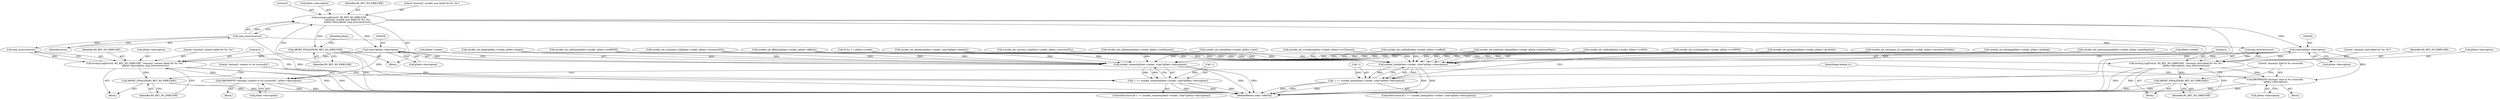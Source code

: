 digraph "1_rsyslog_062d0c671a29f7c6f7dff4a2f1f35df375bbb30b_0@pointer" {
"1000141" [label="(Call,errmsg.LogError(0, RS_RET_NO_ERRCODE,\n                        \"omzmq3: zsocket_new failed for %s: %s\",\n                        pData->description, zmq_strerror(errno)))"];
"1000148" [label="(Call,zmq_strerror(errno))"];
"1000150" [label="(Call,ABORT_FINALIZE(RS_RET_NO_ERRCODE))"];
"1000409" [label="(Call,errmsg.LogError(0, RS_RET_NO_ERRCODE, \"omzmq3: bind failed for %s: %s\",\n                             pData->description, zmq_strerror(errno)))"];
"1000418" [label="(Call,ABORT_FINALIZE(RS_RET_NO_ERRCODE))"];
"1000420" [label="(Call,DBGPRINTF(\"omzmq3: bind to %s successful\n\",pData->description))"];
"1000441" [label="(Call,errmsg.LogError(0, RS_RET_NO_ERRCODE, \"omzmq3: connect failed for %s: %s\", \n                             pData->description, zmq_strerror(errno)))"];
"1000450" [label="(Call,ABORT_FINALIZE(RS_RET_NO_ERRCODE))"];
"1000452" [label="(Call,DBGPRINTF(\"omzmq3: connect to %s successful\", pData->description))"];
"1000403" [label="(Call,(char*)pData->description)"];
"1000399" [label="(Call,zsocket_bind(pData->socket, (char*)pData->description))"];
"1000396" [label="(Call,-1 == zsocket_bind(pData->socket, (char*)pData->description))"];
"1000435" [label="(Call,(char*)pData->description)"];
"1000431" [label="(Call,zsocket_connect(pData->socket, (char*)pData->description))"];
"1000428" [label="(Call,-1 == zsocket_connect(pData->socket, (char*)pData->description))"];
"1000396" [label="(Call,-1 == zsocket_bind(pData->socket, (char*)pData->description))"];
"1000381" [label="(Call,zsocket_set_sndhwm(pData->socket, pData->sndHWM))"];
"1000154" [label="(Identifier,pData)"];
"1000228" [label="(Call,zsocket_set_sndtimeo(pData->socket, pData->sndTimeout))"];
"1000141" [label="(Call,errmsg.LogError(0, RS_RET_NO_ERRCODE,\n                        \"omzmq3: zsocket_new failed for %s: %s\",\n                        pData->description, zmq_strerror(errno)))"];
"1000142" [label="(Literal,0)"];
"1000409" [label="(Call,errmsg.LogError(0, RS_RET_NO_ERRCODE, \"omzmq3: bind failed for %s: %s\",\n                             pData->description, zmq_strerror(errno)))"];
"1000457" [label="(JumpTarget,finalize_it:)"];
"1000445" [label="(Call,pData->description)"];
"1000140" [label="(Block,)"];
"1000452" [label="(Call,DBGPRINTF(\"omzmq3: connect to %s successful\", pData->description))"];
"1000200" [label="(Call,zsocket_set_linger(pData->socket, pData->linger))"];
"1000353" [label="(Call,zsocket_set_affinity(pData->socket, pData->affinity))"];
"1000443" [label="(Identifier,RS_RET_NO_ERRCODE)"];
"1000412" [label="(Literal,\"omzmq3: bind failed for %s: %s\")"];
"1000408" [label="(Block,)"];
"1000156" [label="(Call,zsocket_set_identity(pData->socket, (char*)pData->identity))"];
"1000242" [label="(Call,zsocket_set_rcvtimeo(pData->socket, pData->rcvTimeout))"];
"1000426" [label="(Block,)"];
"1000405" [label="(Call,pData->description)"];
"1000186" [label="(Call,zsocket_set_sndbuf(pData->socket, pData->rcvBuf))"];
"1000400" [label="(Call,pData->socket)"];
"1000312" [label="(Call,zsocket_set_reconnect_ivl(pData->socket, pData->reconnectIVL))"];
"1000135" [label="(Call,NULL == pData->socket)"];
"1000284" [label="(Call,zsocket_set_recovery_ivl(pData->socket, pData->recoveryIVL))"];
"1000395" [label="(ControlStructure,if(-1 == zsocket_bind(pData->socket, (char*)pData->description)))"];
"1000270" [label="(Call,zsocket_set_rate(pData->socket, pData->rate))"];
"1000422" [label="(Call,pData->description)"];
"1000150" [label="(Call,ABORT_FINALIZE(RS_RET_NO_ERRCODE))"];
"1000172" [label="(Call,zsocket_set_sndbuf(pData->socket, pData->sndBuf))"];
"1000440" [label="(Block,)"];
"1000151" [label="(Identifier,RS_RET_NO_ERRCODE)"];
"1000411" [label="(Identifier,RS_RET_NO_ERRCODE)"];
"1000421" [label="(Literal,\"omzmq3: bind to %s successful\n\")"];
"1000397" [label="(Call,-1)"];
"1000442" [label="(Literal,0)"];
"1000394" [label="(Block,)"];
"1000413" [label="(Call,pData->description)"];
"1000145" [label="(Call,pData->description)"];
"1000149" [label="(Identifier,errno)"];
"1000298" [label="(Call,zsocket_set_multicast_hops(pData->socket, pData->multicastHops))"];
"1000367" [label="(Call,zsocket_set_rcvhwm(pData->socket, pData->rcvHWM))"];
"1000340" [label="(Call,zsocket_set_ipv4only(pData->socket, pData->ipv4Only))"];
"1000450" [label="(Call,ABORT_FINALIZE(RS_RET_NO_ERRCODE))"];
"1000448" [label="(Call,zmq_strerror(errno))"];
"1000326" [label="(Call,zsocket_set_reconnect_ivl_max(pData->socket, pData->reconnectIVLMax))"];
"1000431" [label="(Call,zsocket_connect(pData->socket, (char*)pData->description))"];
"1000429" [label="(Call,-1)"];
"1000427" [label="(ControlStructure,if(-1 == zsocket_connect(pData->socket, (char*)pData->description)))"];
"1000437" [label="(Call,pData->description)"];
"1000214" [label="(Call,zsocket_set_backlog(pData->socket, pData->backlog))"];
"1000420" [label="(Call,DBGPRINTF(\"omzmq3: bind to %s successful\n\",pData->description))"];
"1000148" [label="(Call,zmq_strerror(errno))"];
"1000419" [label="(Identifier,RS_RET_NO_ERRCODE)"];
"1000453" [label="(Literal,\"omzmq3: connect to %s successful\")"];
"1000403" [label="(Call,(char*)pData->description)"];
"1000410" [label="(Literal,0)"];
"1000444" [label="(Literal,\"omzmq3: connect failed for %s: %s\")"];
"1000256" [label="(Call,zsocket_set_maxmsgsize(pData->socket, pData->maxMsgSize))"];
"1000143" [label="(Identifier,RS_RET_NO_ERRCODE)"];
"1000459" [label="(MethodReturn,static rsRetVal)"];
"1000451" [label="(Identifier,RS_RET_NO_ERRCODE)"];
"1000454" [label="(Call,pData->description)"];
"1000432" [label="(Call,pData->socket)"];
"1000435" [label="(Call,(char*)pData->description)"];
"1000416" [label="(Call,zmq_strerror(errno))"];
"1000428" [label="(Call,-1 == zsocket_connect(pData->socket, (char*)pData->description))"];
"1000418" [label="(Call,ABORT_FINALIZE(RS_RET_NO_ERRCODE))"];
"1000399" [label="(Call,zsocket_bind(pData->socket, (char*)pData->description))"];
"1000441" [label="(Call,errmsg.LogError(0, RS_RET_NO_ERRCODE, \"omzmq3: connect failed for %s: %s\", \n                             pData->description, zmq_strerror(errno)))"];
"1000144" [label="(Literal,\"omzmq3: zsocket_new failed for %s: %s\")"];
"1000141" -> "1000140"  [label="AST: "];
"1000141" -> "1000148"  [label="CFG: "];
"1000142" -> "1000141"  [label="AST: "];
"1000143" -> "1000141"  [label="AST: "];
"1000144" -> "1000141"  [label="AST: "];
"1000145" -> "1000141"  [label="AST: "];
"1000148" -> "1000141"  [label="AST: "];
"1000151" -> "1000141"  [label="CFG: "];
"1000141" -> "1000459"  [label="DDG: "];
"1000141" -> "1000459"  [label="DDG: "];
"1000148" -> "1000141"  [label="DDG: "];
"1000141" -> "1000150"  [label="DDG: "];
"1000141" -> "1000403"  [label="DDG: "];
"1000141" -> "1000435"  [label="DDG: "];
"1000148" -> "1000149"  [label="CFG: "];
"1000149" -> "1000148"  [label="AST: "];
"1000148" -> "1000459"  [label="DDG: "];
"1000148" -> "1000416"  [label="DDG: "];
"1000148" -> "1000448"  [label="DDG: "];
"1000150" -> "1000140"  [label="AST: "];
"1000150" -> "1000151"  [label="CFG: "];
"1000151" -> "1000150"  [label="AST: "];
"1000154" -> "1000150"  [label="CFG: "];
"1000150" -> "1000459"  [label="DDG: "];
"1000150" -> "1000459"  [label="DDG: "];
"1000150" -> "1000409"  [label="DDG: "];
"1000150" -> "1000441"  [label="DDG: "];
"1000409" -> "1000408"  [label="AST: "];
"1000409" -> "1000416"  [label="CFG: "];
"1000410" -> "1000409"  [label="AST: "];
"1000411" -> "1000409"  [label="AST: "];
"1000412" -> "1000409"  [label="AST: "];
"1000413" -> "1000409"  [label="AST: "];
"1000416" -> "1000409"  [label="AST: "];
"1000419" -> "1000409"  [label="CFG: "];
"1000409" -> "1000459"  [label="DDG: "];
"1000409" -> "1000459"  [label="DDG: "];
"1000403" -> "1000409"  [label="DDG: "];
"1000416" -> "1000409"  [label="DDG: "];
"1000409" -> "1000418"  [label="DDG: "];
"1000409" -> "1000420"  [label="DDG: "];
"1000418" -> "1000408"  [label="AST: "];
"1000418" -> "1000419"  [label="CFG: "];
"1000419" -> "1000418"  [label="AST: "];
"1000421" -> "1000418"  [label="CFG: "];
"1000418" -> "1000459"  [label="DDG: "];
"1000418" -> "1000459"  [label="DDG: "];
"1000420" -> "1000394"  [label="AST: "];
"1000420" -> "1000422"  [label="CFG: "];
"1000421" -> "1000420"  [label="AST: "];
"1000422" -> "1000420"  [label="AST: "];
"1000457" -> "1000420"  [label="CFG: "];
"1000420" -> "1000459"  [label="DDG: "];
"1000420" -> "1000459"  [label="DDG: "];
"1000403" -> "1000420"  [label="DDG: "];
"1000441" -> "1000440"  [label="AST: "];
"1000441" -> "1000448"  [label="CFG: "];
"1000442" -> "1000441"  [label="AST: "];
"1000443" -> "1000441"  [label="AST: "];
"1000444" -> "1000441"  [label="AST: "];
"1000445" -> "1000441"  [label="AST: "];
"1000448" -> "1000441"  [label="AST: "];
"1000451" -> "1000441"  [label="CFG: "];
"1000441" -> "1000459"  [label="DDG: "];
"1000441" -> "1000459"  [label="DDG: "];
"1000435" -> "1000441"  [label="DDG: "];
"1000448" -> "1000441"  [label="DDG: "];
"1000441" -> "1000450"  [label="DDG: "];
"1000441" -> "1000452"  [label="DDG: "];
"1000450" -> "1000440"  [label="AST: "];
"1000450" -> "1000451"  [label="CFG: "];
"1000451" -> "1000450"  [label="AST: "];
"1000453" -> "1000450"  [label="CFG: "];
"1000450" -> "1000459"  [label="DDG: "];
"1000450" -> "1000459"  [label="DDG: "];
"1000452" -> "1000426"  [label="AST: "];
"1000452" -> "1000454"  [label="CFG: "];
"1000453" -> "1000452"  [label="AST: "];
"1000454" -> "1000452"  [label="AST: "];
"1000457" -> "1000452"  [label="CFG: "];
"1000452" -> "1000459"  [label="DDG: "];
"1000452" -> "1000459"  [label="DDG: "];
"1000435" -> "1000452"  [label="DDG: "];
"1000403" -> "1000399"  [label="AST: "];
"1000403" -> "1000405"  [label="CFG: "];
"1000404" -> "1000403"  [label="AST: "];
"1000405" -> "1000403"  [label="AST: "];
"1000399" -> "1000403"  [label="CFG: "];
"1000403" -> "1000399"  [label="DDG: "];
"1000399" -> "1000396"  [label="AST: "];
"1000400" -> "1000399"  [label="AST: "];
"1000396" -> "1000399"  [label="CFG: "];
"1000399" -> "1000459"  [label="DDG: "];
"1000399" -> "1000459"  [label="DDG: "];
"1000399" -> "1000396"  [label="DDG: "];
"1000399" -> "1000396"  [label="DDG: "];
"1000186" -> "1000399"  [label="DDG: "];
"1000200" -> "1000399"  [label="DDG: "];
"1000284" -> "1000399"  [label="DDG: "];
"1000156" -> "1000399"  [label="DDG: "];
"1000298" -> "1000399"  [label="DDG: "];
"1000312" -> "1000399"  [label="DDG: "];
"1000367" -> "1000399"  [label="DDG: "];
"1000228" -> "1000399"  [label="DDG: "];
"1000381" -> "1000399"  [label="DDG: "];
"1000172" -> "1000399"  [label="DDG: "];
"1000214" -> "1000399"  [label="DDG: "];
"1000256" -> "1000399"  [label="DDG: "];
"1000353" -> "1000399"  [label="DDG: "];
"1000326" -> "1000399"  [label="DDG: "];
"1000340" -> "1000399"  [label="DDG: "];
"1000270" -> "1000399"  [label="DDG: "];
"1000135" -> "1000399"  [label="DDG: "];
"1000242" -> "1000399"  [label="DDG: "];
"1000396" -> "1000395"  [label="AST: "];
"1000397" -> "1000396"  [label="AST: "];
"1000410" -> "1000396"  [label="CFG: "];
"1000421" -> "1000396"  [label="CFG: "];
"1000396" -> "1000459"  [label="DDG: "];
"1000396" -> "1000459"  [label="DDG: "];
"1000396" -> "1000459"  [label="DDG: "];
"1000397" -> "1000396"  [label="DDG: "];
"1000435" -> "1000431"  [label="AST: "];
"1000435" -> "1000437"  [label="CFG: "];
"1000436" -> "1000435"  [label="AST: "];
"1000437" -> "1000435"  [label="AST: "];
"1000431" -> "1000435"  [label="CFG: "];
"1000435" -> "1000431"  [label="DDG: "];
"1000431" -> "1000428"  [label="AST: "];
"1000432" -> "1000431"  [label="AST: "];
"1000428" -> "1000431"  [label="CFG: "];
"1000431" -> "1000459"  [label="DDG: "];
"1000431" -> "1000459"  [label="DDG: "];
"1000431" -> "1000428"  [label="DDG: "];
"1000431" -> "1000428"  [label="DDG: "];
"1000186" -> "1000431"  [label="DDG: "];
"1000200" -> "1000431"  [label="DDG: "];
"1000284" -> "1000431"  [label="DDG: "];
"1000156" -> "1000431"  [label="DDG: "];
"1000298" -> "1000431"  [label="DDG: "];
"1000312" -> "1000431"  [label="DDG: "];
"1000367" -> "1000431"  [label="DDG: "];
"1000228" -> "1000431"  [label="DDG: "];
"1000381" -> "1000431"  [label="DDG: "];
"1000172" -> "1000431"  [label="DDG: "];
"1000214" -> "1000431"  [label="DDG: "];
"1000256" -> "1000431"  [label="DDG: "];
"1000353" -> "1000431"  [label="DDG: "];
"1000326" -> "1000431"  [label="DDG: "];
"1000340" -> "1000431"  [label="DDG: "];
"1000270" -> "1000431"  [label="DDG: "];
"1000135" -> "1000431"  [label="DDG: "];
"1000242" -> "1000431"  [label="DDG: "];
"1000428" -> "1000427"  [label="AST: "];
"1000429" -> "1000428"  [label="AST: "];
"1000442" -> "1000428"  [label="CFG: "];
"1000453" -> "1000428"  [label="CFG: "];
"1000428" -> "1000459"  [label="DDG: "];
"1000428" -> "1000459"  [label="DDG: "];
"1000428" -> "1000459"  [label="DDG: "];
"1000429" -> "1000428"  [label="DDG: "];
}
